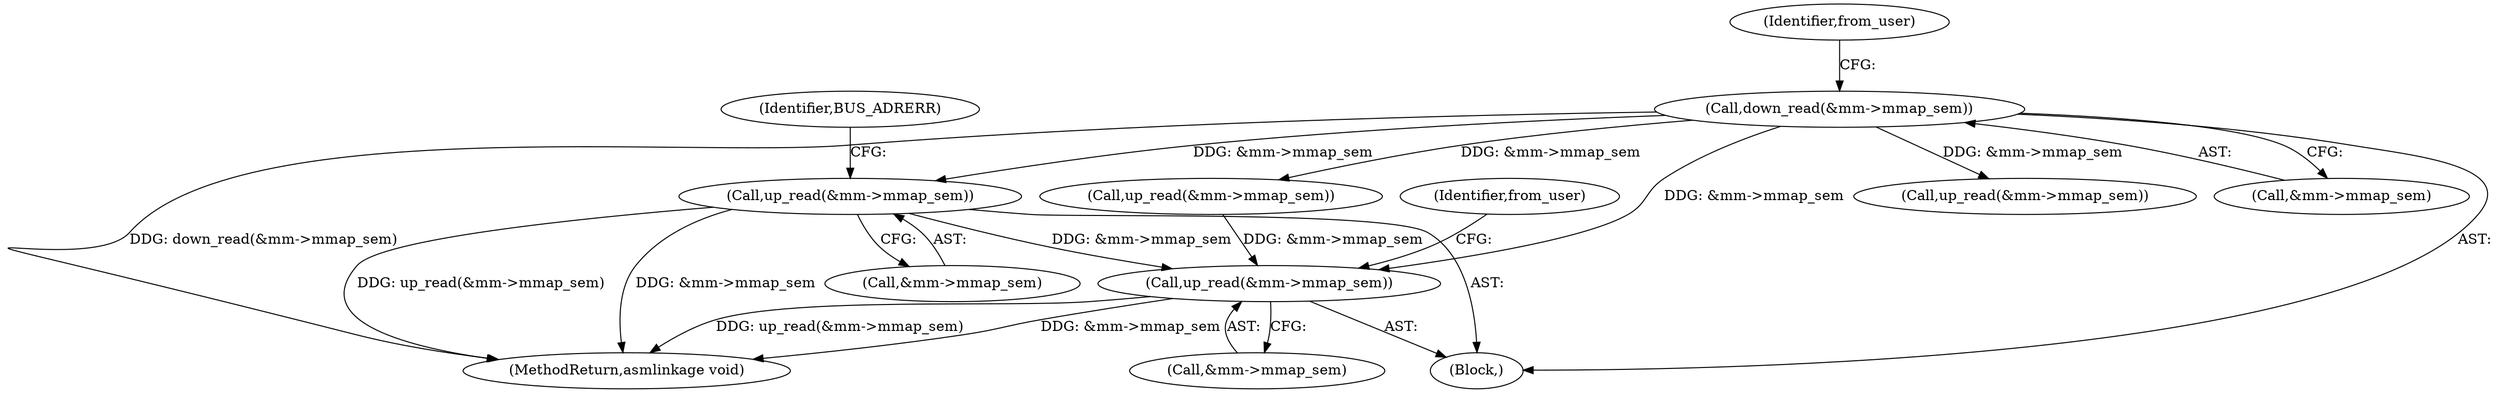 digraph "0_linux_a8b0ca17b80e92faab46ee7179ba9e99ccb61233_43@API" {
"1000450" [label="(Call,up_read(&mm->mmap_sem))"];
"1000172" [label="(Call,down_read(&mm->mmap_sem))"];
"1000438" [label="(Call,up_read(&mm->mmap_sem))"];
"1000117" [label="(Block,)"];
"1000439" [label="(Call,&mm->mmap_sem)"];
"1000456" [label="(Identifier,BUS_ADRERR)"];
"1000438" [label="(Call,up_read(&mm->mmap_sem))"];
"1000451" [label="(Call,&mm->mmap_sem)"];
"1000444" [label="(Identifier,from_user)"];
"1000180" [label="(Identifier,from_user)"];
"1000172" [label="(Call,down_read(&mm->mmap_sem))"];
"1000303" [label="(Call,up_read(&mm->mmap_sem))"];
"1000537" [label="(MethodReturn,asmlinkage void)"];
"1000296" [label="(Call,up_read(&mm->mmap_sem))"];
"1000450" [label="(Call,up_read(&mm->mmap_sem))"];
"1000173" [label="(Call,&mm->mmap_sem)"];
"1000450" -> "1000117"  [label="AST: "];
"1000450" -> "1000451"  [label="CFG: "];
"1000451" -> "1000450"  [label="AST: "];
"1000456" -> "1000450"  [label="CFG: "];
"1000450" -> "1000537"  [label="DDG: up_read(&mm->mmap_sem)"];
"1000450" -> "1000537"  [label="DDG: &mm->mmap_sem"];
"1000450" -> "1000438"  [label="DDG: &mm->mmap_sem"];
"1000172" -> "1000450"  [label="DDG: &mm->mmap_sem"];
"1000172" -> "1000117"  [label="AST: "];
"1000172" -> "1000173"  [label="CFG: "];
"1000173" -> "1000172"  [label="AST: "];
"1000180" -> "1000172"  [label="CFG: "];
"1000172" -> "1000537"  [label="DDG: down_read(&mm->mmap_sem)"];
"1000172" -> "1000296"  [label="DDG: &mm->mmap_sem"];
"1000172" -> "1000303"  [label="DDG: &mm->mmap_sem"];
"1000172" -> "1000438"  [label="DDG: &mm->mmap_sem"];
"1000438" -> "1000117"  [label="AST: "];
"1000438" -> "1000439"  [label="CFG: "];
"1000439" -> "1000438"  [label="AST: "];
"1000444" -> "1000438"  [label="CFG: "];
"1000438" -> "1000537"  [label="DDG: up_read(&mm->mmap_sem)"];
"1000438" -> "1000537"  [label="DDG: &mm->mmap_sem"];
"1000303" -> "1000438"  [label="DDG: &mm->mmap_sem"];
}
